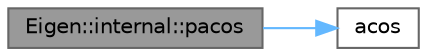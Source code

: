 digraph "Eigen::internal::pacos"
{
 // LATEX_PDF_SIZE
  bgcolor="transparent";
  edge [fontname=Helvetica,fontsize=10,labelfontname=Helvetica,labelfontsize=10];
  node [fontname=Helvetica,fontsize=10,shape=box,height=0.2,width=0.4];
  rankdir="LR";
  Node1 [id="Node000001",label="Eigen::internal::pacos",height=0.2,width=0.4,color="gray40", fillcolor="grey60", style="filled", fontcolor="black",tooltip=" "];
  Node1 -> Node2 [id="edge2_Node000001_Node000002",color="steelblue1",style="solid",tooltip=" "];
  Node2 [id="Node000002",label="acos",height=0.2,width=0.4,color="grey40", fillcolor="white", style="filled",URL="$_array_cwise_unary_ops_8h.html#a4ae93c48c742ccd51e0ec59fa85b49bd",tooltip=" "];
}
